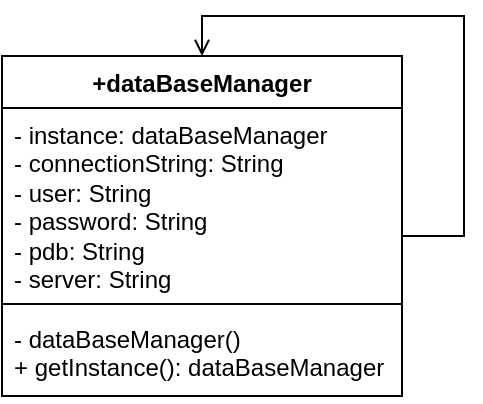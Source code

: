 <mxfile version="25.0.2">
  <diagram name="Page-1" id="dxuZY6_bxfcSc1kgV8wg">
    <mxGraphModel dx="454" dy="297" grid="1" gridSize="10" guides="1" tooltips="1" connect="1" arrows="1" fold="1" page="1" pageScale="1" pageWidth="570" pageHeight="940" math="0" shadow="0">
      <root>
        <mxCell id="0" />
        <mxCell id="1" parent="0" />
        <mxCell id="WGcOcob6oadAO5Du1QkO-1" value="+dataBaseManager" style="swimlane;fontStyle=1;align=center;verticalAlign=top;childLayout=stackLayout;horizontal=1;startSize=26;horizontalStack=0;resizeParent=1;resizeParentMax=0;resizeLast=0;collapsible=1;marginBottom=0;whiteSpace=wrap;html=1;" vertex="1" parent="1">
          <mxGeometry x="220" y="90" width="200" height="170" as="geometry" />
        </mxCell>
        <mxCell id="WGcOcob6oadAO5Du1QkO-2" value="- instance: dataBaseManager&lt;div&gt;- connectionString: String&lt;/div&gt;&lt;div&gt;- user: String&lt;/div&gt;&lt;div&gt;- password: String&lt;/div&gt;&lt;div&gt;- pdb: String&lt;/div&gt;&lt;div&gt;- server: String&lt;/div&gt;" style="text;strokeColor=none;fillColor=none;align=left;verticalAlign=top;spacingLeft=4;spacingRight=4;overflow=hidden;rotatable=0;points=[[0,0.5],[1,0.5]];portConstraint=eastwest;whiteSpace=wrap;html=1;" vertex="1" parent="WGcOcob6oadAO5Du1QkO-1">
          <mxGeometry y="26" width="200" height="94" as="geometry" />
        </mxCell>
        <mxCell id="WGcOcob6oadAO5Du1QkO-3" value="" style="line;strokeWidth=1;fillColor=none;align=left;verticalAlign=middle;spacingTop=-1;spacingLeft=3;spacingRight=3;rotatable=0;labelPosition=right;points=[];portConstraint=eastwest;strokeColor=inherit;" vertex="1" parent="WGcOcob6oadAO5Du1QkO-1">
          <mxGeometry y="120" width="200" height="8" as="geometry" />
        </mxCell>
        <mxCell id="WGcOcob6oadAO5Du1QkO-4" value="&lt;div&gt;- dataBaseManager()&lt;/div&gt;&lt;div&gt;&lt;span style=&quot;background-color: initial;&quot;&gt;+ getInstance(): dataBaseManager&lt;/span&gt;&lt;/div&gt;" style="text;strokeColor=none;fillColor=none;align=left;verticalAlign=top;spacingLeft=4;spacingRight=4;overflow=hidden;rotatable=0;points=[[0,0.5],[1,0.5]];portConstraint=eastwest;whiteSpace=wrap;html=1;" vertex="1" parent="WGcOcob6oadAO5Du1QkO-1">
          <mxGeometry y="128" width="200" height="42" as="geometry" />
        </mxCell>
        <mxCell id="WGcOcob6oadAO5Du1QkO-7" style="edgeStyle=orthogonalEdgeStyle;rounded=0;orthogonalLoop=1;jettySize=auto;html=1;entryX=0.5;entryY=0;entryDx=0;entryDy=0;endArrow=open;endFill=0;" edge="1" parent="WGcOcob6oadAO5Du1QkO-1" source="WGcOcob6oadAO5Du1QkO-2" target="WGcOcob6oadAO5Du1QkO-1">
          <mxGeometry relative="1" as="geometry">
            <mxPoint x="180.81" y="73" as="sourcePoint" />
            <mxPoint x="100.01" y="-2.21" as="targetPoint" />
            <Array as="points">
              <mxPoint x="231" y="90" />
              <mxPoint x="231" y="-20" />
              <mxPoint x="100" y="-20" />
            </Array>
          </mxGeometry>
        </mxCell>
      </root>
    </mxGraphModel>
  </diagram>
</mxfile>
